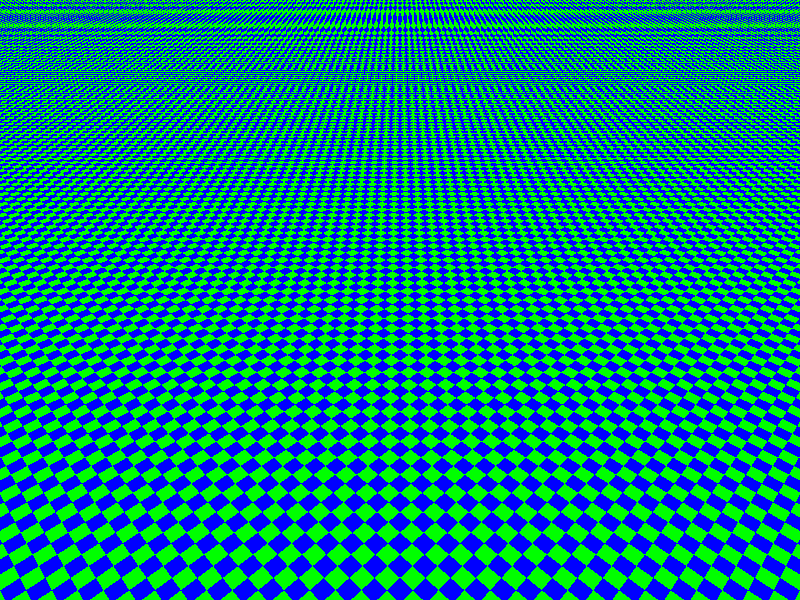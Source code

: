 #version 3.7

global_settings {assumed_gamma 1.0}

#include "colors.inc"
#include "strings.inc"

#declare DebugLight = light_source {<100,120,-130> White * 4}

background { Blue}
camera {
	perspective
	location    <10, 10, -10> * 3
  right       x * image_width / image_height
  look_at     <0,0,0>
}




plane {
	y, -1
	pigment {checker}
	translate -y
}
